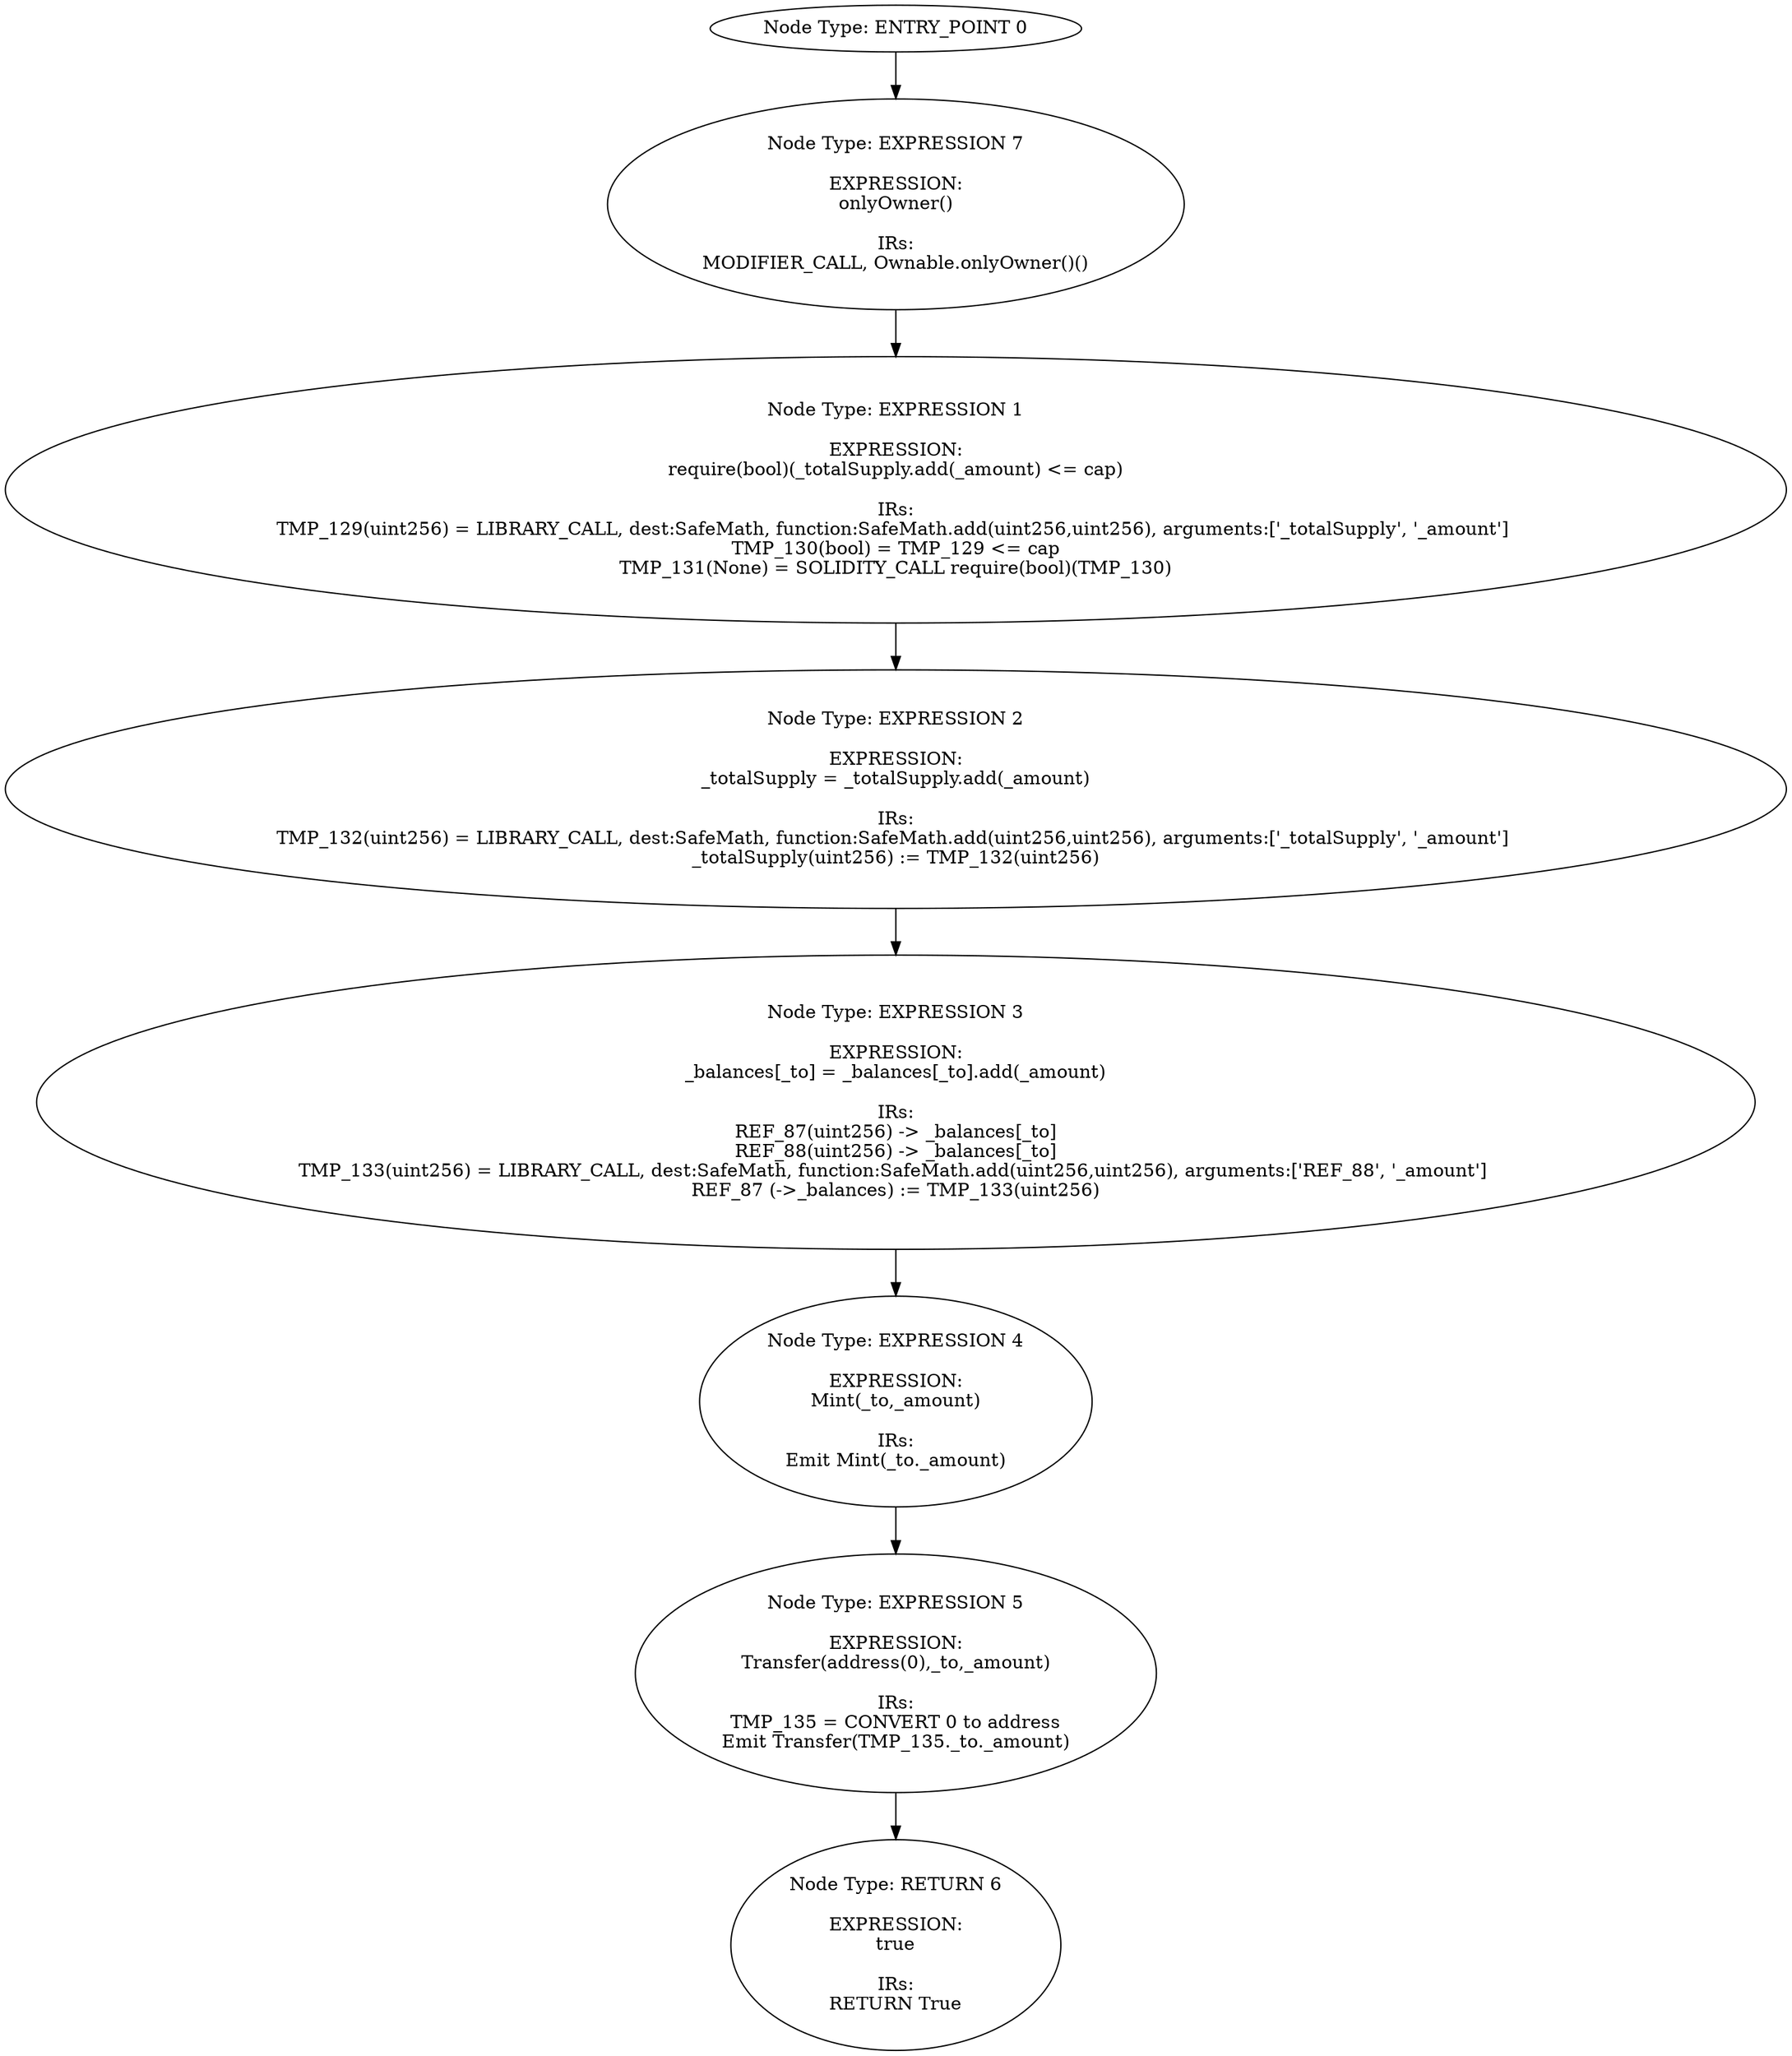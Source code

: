 digraph{
0[label="Node Type: ENTRY_POINT 0
"];
0->7;
1[label="Node Type: EXPRESSION 1

EXPRESSION:
require(bool)(_totalSupply.add(_amount) <= cap)

IRs:
TMP_129(uint256) = LIBRARY_CALL, dest:SafeMath, function:SafeMath.add(uint256,uint256), arguments:['_totalSupply', '_amount'] 
TMP_130(bool) = TMP_129 <= cap
TMP_131(None) = SOLIDITY_CALL require(bool)(TMP_130)"];
1->2;
2[label="Node Type: EXPRESSION 2

EXPRESSION:
_totalSupply = _totalSupply.add(_amount)

IRs:
TMP_132(uint256) = LIBRARY_CALL, dest:SafeMath, function:SafeMath.add(uint256,uint256), arguments:['_totalSupply', '_amount'] 
_totalSupply(uint256) := TMP_132(uint256)"];
2->3;
3[label="Node Type: EXPRESSION 3

EXPRESSION:
_balances[_to] = _balances[_to].add(_amount)

IRs:
REF_87(uint256) -> _balances[_to]
REF_88(uint256) -> _balances[_to]
TMP_133(uint256) = LIBRARY_CALL, dest:SafeMath, function:SafeMath.add(uint256,uint256), arguments:['REF_88', '_amount'] 
REF_87 (->_balances) := TMP_133(uint256)"];
3->4;
4[label="Node Type: EXPRESSION 4

EXPRESSION:
Mint(_to,_amount)

IRs:
Emit Mint(_to._amount)"];
4->5;
5[label="Node Type: EXPRESSION 5

EXPRESSION:
Transfer(address(0),_to,_amount)

IRs:
TMP_135 = CONVERT 0 to address
Emit Transfer(TMP_135._to._amount)"];
5->6;
6[label="Node Type: RETURN 6

EXPRESSION:
true

IRs:
RETURN True"];
7[label="Node Type: EXPRESSION 7

EXPRESSION:
onlyOwner()

IRs:
MODIFIER_CALL, Ownable.onlyOwner()()"];
7->1;
}
